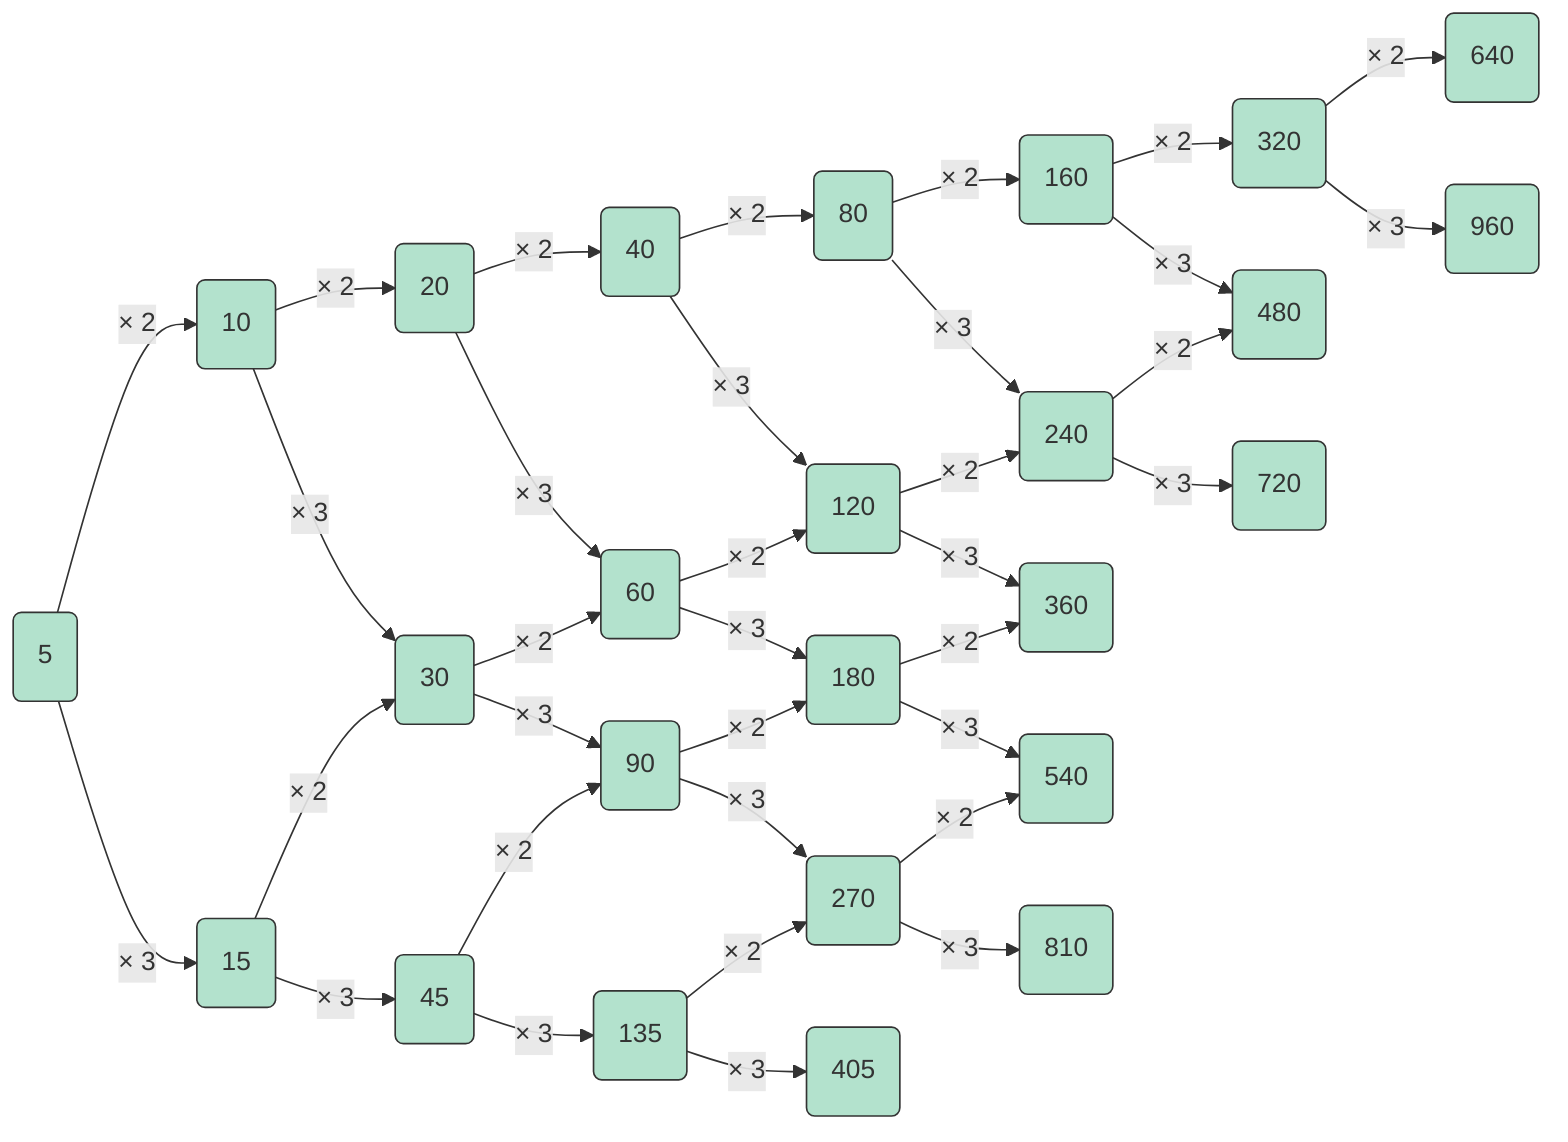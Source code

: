 graph LR
	style N1 fill:#b3e2cd, stroke:#333, stroke-width:1px
	style N2 fill:#b3e2cd, stroke:#333, stroke-width:1px
N1(10) --> |× 2| N2(20)
	style N3 fill:#b3e2cd, stroke:#333, stroke-width:1px
N1 --> |× 3| N3(30)
	style N4 fill:#b3e2cd, stroke:#333, stroke-width:1px
	style N5 fill:#b3e2cd, stroke:#333, stroke-width:1px
N4(120) --> |× 2| N5(240)
	style N6 fill:#b3e2cd, stroke:#333, stroke-width:1px
N4 --> |× 3| N6(360)
	style N7 fill:#b3e2cd, stroke:#333, stroke-width:1px
	style N8 fill:#b3e2cd, stroke:#333, stroke-width:1px
N7(135) --> |× 2| N8(270)
	style N9 fill:#b3e2cd, stroke:#333, stroke-width:1px
N7 --> |× 3| N9(405)
	style N10 fill:#b3e2cd, stroke:#333, stroke-width:1px
N10(15) --> |× 2| N3
	style N11 fill:#b3e2cd, stroke:#333, stroke-width:1px
N10 --> |× 3| N11(45)
	style N12 fill:#b3e2cd, stroke:#333, stroke-width:1px
	style N13 fill:#b3e2cd, stroke:#333, stroke-width:1px
N12(160) --> |× 2| N13(320)
	style N14 fill:#b3e2cd, stroke:#333, stroke-width:1px
N12 --> |× 3| N14(480)
	style N15 fill:#b3e2cd, stroke:#333, stroke-width:1px
N15(180) --> |× 2| N6
	style N16 fill:#b3e2cd, stroke:#333, stroke-width:1px
N15 --> |× 3| N16(540)
	style N17 fill:#b3e2cd, stroke:#333, stroke-width:1px
N2 --> |× 2| N17(40)
	style N18 fill:#b3e2cd, stroke:#333, stroke-width:1px
N2 --> |× 3| N18(60)
N5 --> |× 2| N14
	style N19 fill:#b3e2cd, stroke:#333, stroke-width:1px
N5 --> |× 3| N19(720)
N8 --> |× 2| N16
	style N20 fill:#b3e2cd, stroke:#333, stroke-width:1px
N8 --> |× 3| N20(810)
N3 --> |× 2| N18
	style N21 fill:#b3e2cd, stroke:#333, stroke-width:1px
N3 --> |× 3| N21(90)
	style N22 fill:#b3e2cd, stroke:#333, stroke-width:1px
N13 --> |× 2| N22(640)
	style N23 fill:#b3e2cd, stroke:#333, stroke-width:1px
N13 --> |× 3| N23(960)
	style N24 fill:#b3e2cd, stroke:#333, stroke-width:1px
N17 --> |× 2| N24(80)
N17 --> |× 3| N4
N11 --> |× 2| N21
N11 --> |× 3| N7
	style N25 fill:#b3e2cd, stroke:#333, stroke-width:1px
N25(5) --> |× 2| N1
N25 --> |× 3| N10
N18 --> |× 2| N4
N18 --> |× 3| N15
N24 --> |× 2| N12
N24 --> |× 3| N5
N21 --> |× 2| N15
N21 --> |× 3| N8